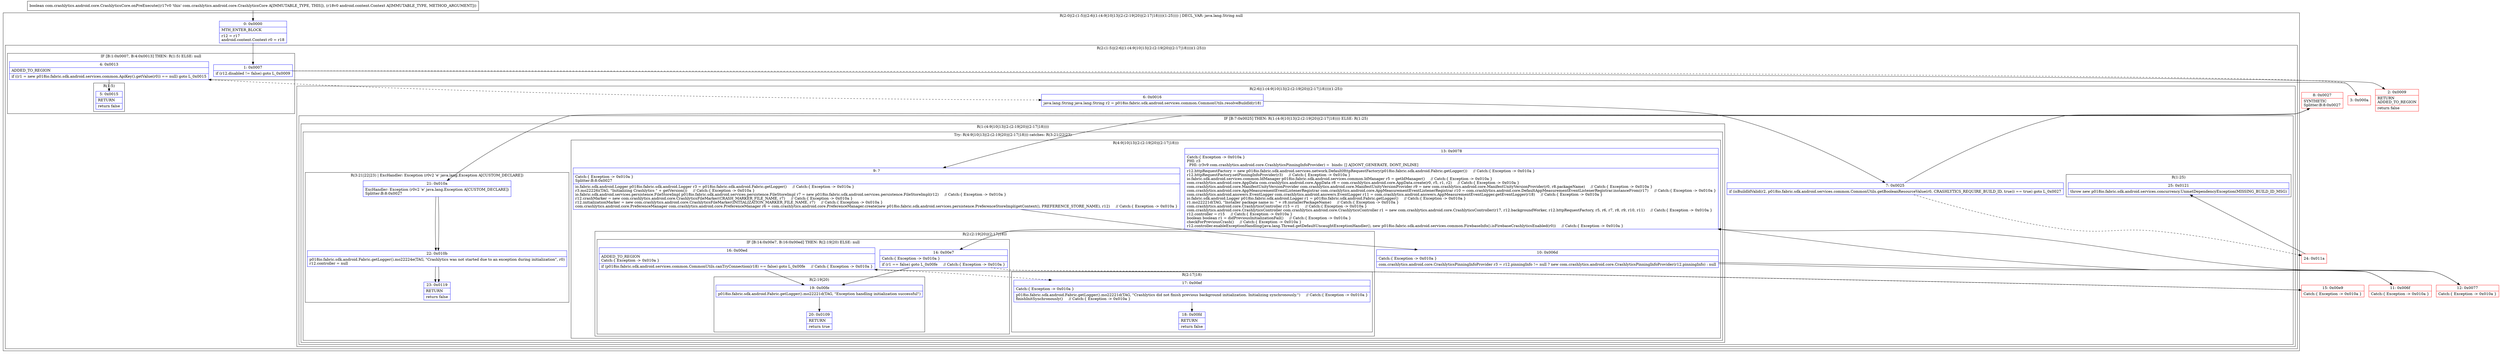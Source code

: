 digraph "CFG forcom.crashlytics.android.core.CrashlyticsCore.onPreExecute(Landroid\/content\/Context;)Z" {
subgraph cluster_Region_999708533 {
label = "R(2:0|(2:(1:5)|(2:6|(1:(4:9|10|13|(2:(2:19|20)|(2:17|18))))(1:25)))) | DECL_VAR: java.lang.String null\l";
node [shape=record,color=blue];
Node_0 [shape=record,label="{0\:\ 0x0000|MTH_ENTER_BLOCK\l|r12 = r17\landroid.content.Context r0 = r18\l}"];
subgraph cluster_Region_586835562 {
label = "R(2:(1:5)|(2:6|(1:(4:9|10|13|(2:(2:19|20)|(2:17|18))))(1:25)))";
node [shape=record,color=blue];
subgraph cluster_IfRegion_696259544 {
label = "IF [B:1:0x0007, B:4:0x0013] THEN: R(1:5) ELSE: null";
node [shape=record,color=blue];
Node_1 [shape=record,label="{1\:\ 0x0007|if (r12.disabled != false) goto L_0x0009\l}"];
Node_4 [shape=record,label="{4\:\ 0x0013|ADDED_TO_REGION\l|if ((r1 = new p018io.fabric.sdk.android.services.common.ApiKey().getValue(r0)) == null) goto L_0x0015\l}"];
subgraph cluster_Region_1585617547 {
label = "R(1:5)";
node [shape=record,color=blue];
Node_5 [shape=record,label="{5\:\ 0x0015|RETURN\l|return false\l}"];
}
}
subgraph cluster_Region_719588741 {
label = "R(2:6|(1:(4:9|10|13|(2:(2:19|20)|(2:17|18))))(1:25))";
node [shape=record,color=blue];
Node_6 [shape=record,label="{6\:\ 0x0016|java.lang.String java.lang.String r2 = p018io.fabric.sdk.android.services.common.CommonUtils.resolveBuildId(r18)\l}"];
subgraph cluster_IfRegion_901023846 {
label = "IF [B:7:0x0025] THEN: R(1:(4:9|10|13|(2:(2:19|20)|(2:17|18)))) ELSE: R(1:25)";
node [shape=record,color=blue];
Node_7 [shape=record,label="{7\:\ 0x0025|if (isBuildIdValid(r2, p018io.fabric.sdk.android.services.common.CommonUtils.getBooleanResourceValue(r0, CRASHLYTICS_REQUIRE_BUILD_ID, true)) == true) goto L_0x0027\l}"];
subgraph cluster_Region_1946187108 {
label = "R(1:(4:9|10|13|(2:(2:19|20)|(2:17|18))))";
node [shape=record,color=blue];
subgraph cluster_TryCatchRegion_161370056 {
label = "Try: R(4:9|10|13|(2:(2:19|20)|(2:17|18))) catches: R(3:21|22|23)";
node [shape=record,color=blue];
subgraph cluster_Region_599841655 {
label = "R(4:9|10|13|(2:(2:19|20)|(2:17|18)))";
node [shape=record,color=blue];
Node_9 [shape=record,label="{9\:\ ?|Catch:\{ Exception \-\> 0x010a \}\lSplitter:B:8:0x0027\l|io.fabric.sdk.android.Logger p018io.fabric.sdk.android.Logger r3 = p018io.fabric.sdk.android.Fabric.getLogger()     \/\/ Catch:\{ Exception \-\> 0x010a \}\lr3.mo22226i(TAG, \"Initializing Crashlytics \" + getVersion())     \/\/ Catch:\{ Exception \-\> 0x010a \}\lio.fabric.sdk.android.services.persistence.FileStoreImpl p018io.fabric.sdk.android.services.persistence.FileStoreImpl r7 = new p018io.fabric.sdk.android.services.persistence.FileStoreImpl(r12)     \/\/ Catch:\{ Exception \-\> 0x010a \}\lr12.crashMarker = new com.crashlytics.android.core.CrashlyticsFileMarker(CRASH_MARKER_FILE_NAME, r7)     \/\/ Catch:\{ Exception \-\> 0x010a \}\lr12.initializationMarker = new com.crashlytics.android.core.CrashlyticsFileMarker(INITIALIZATION_MARKER_FILE_NAME, r7)     \/\/ Catch:\{ Exception \-\> 0x010a \}\lcom.crashlytics.android.core.PreferenceManager com.crashlytics.android.core.PreferenceManager r6 = com.crashlytics.android.core.PreferenceManager.create(new p018io.fabric.sdk.android.services.persistence.PreferenceStoreImpl(getContext(), PREFERENCE_STORE_NAME), r12)     \/\/ Catch:\{ Exception \-\> 0x010a \}\l}"];
Node_10 [shape=record,label="{10\:\ 0x006d|Catch:\{ Exception \-\> 0x010a \}\l|com.crashlytics.android.core.CrashlyticsPinningInfoProvider r3 = r12.pinningInfo != null ? new com.crashlytics.android.core.CrashlyticsPinningInfoProvider(r12.pinningInfo) : null\l}"];
Node_13 [shape=record,label="{13\:\ 0x0078|Catch:\{ Exception \-\> 0x010a \}\lPHI: r3 \l  PHI: (r3v9 com.crashlytics.android.core.CrashlyticsPinningInfoProvider) =  binds: [] A[DONT_GENERATE, DONT_INLINE]\l|r12.httpRequestFactory = new p018io.fabric.sdk.android.services.network.DefaultHttpRequestFactory(p018io.fabric.sdk.android.Fabric.getLogger())     \/\/ Catch:\{ Exception \-\> 0x010a \}\lr12.httpRequestFactory.setPinningInfoProvider(r3)     \/\/ Catch:\{ Exception \-\> 0x010a \}\lio.fabric.sdk.android.services.common.IdManager p018io.fabric.sdk.android.services.common.IdManager r5 = getIdManager()     \/\/ Catch:\{ Exception \-\> 0x010a \}\lcom.crashlytics.android.core.AppData com.crashlytics.android.core.AppData r8 = com.crashlytics.android.core.AppData.create(r0, r5, r1, r2)     \/\/ Catch:\{ Exception \-\> 0x010a \}\lcom.crashlytics.android.core.ManifestUnityVersionProvider com.crashlytics.android.core.ManifestUnityVersionProvider r9 = new com.crashlytics.android.core.ManifestUnityVersionProvider(r0, r8.packageName)     \/\/ Catch:\{ Exception \-\> 0x010a \}\lcom.crashlytics.android.core.AppMeasurementEventListenerRegistrar com.crashlytics.android.core.AppMeasurementEventListenerRegistrar r10 = com.crashlytics.android.core.DefaultAppMeasurementEventListenerRegistrar.instanceFrom(r17)     \/\/ Catch:\{ Exception \-\> 0x010a \}\lcom.crashlytics.android.answers.EventLogger com.crashlytics.android.answers.EventLogger r11 = com.crashlytics.android.answers.AppMeasurementEventLogger.getEventLogger(r18)     \/\/ Catch:\{ Exception \-\> 0x010a \}\lio.fabric.sdk.android.Logger p018io.fabric.sdk.android.Logger r1 = p018io.fabric.sdk.android.Fabric.getLogger()     \/\/ Catch:\{ Exception \-\> 0x010a \}\lr1.mo22221d(TAG, \"Installer package name is: \" + r8.installerPackageName)     \/\/ Catch:\{ Exception \-\> 0x010a \}\lcom.crashlytics.android.core.CrashlyticsController r15 = r1     \/\/ Catch:\{ Exception \-\> 0x010a \}\lcom.crashlytics.android.core.CrashlyticsController com.crashlytics.android.core.CrashlyticsController r1 = new com.crashlytics.android.core.CrashlyticsController(r17, r12.backgroundWorker, r12.httpRequestFactory, r5, r6, r7, r8, r9, r10, r11)     \/\/ Catch:\{ Exception \-\> 0x010a \}\lr12.controller = r15     \/\/ Catch:\{ Exception \-\> 0x010a \}\lboolean boolean r1 = didPreviousInitializationFail()     \/\/ Catch:\{ Exception \-\> 0x010a \}\lcheckForPreviousCrash()     \/\/ Catch:\{ Exception \-\> 0x010a \}\lr12.controller.enableExceptionHandling(java.lang.Thread.getDefaultUncaughtExceptionHandler(), new p018io.fabric.sdk.android.services.common.FirebaseInfo().isFirebaseCrashlyticsEnabled(r0))     \/\/ Catch:\{ Exception \-\> 0x010a \}\l}"];
subgraph cluster_Region_2024186279 {
label = "R(2:(2:19|20)|(2:17|18))";
node [shape=record,color=blue];
subgraph cluster_IfRegion_55821778 {
label = "IF [B:14:0x00e7, B:16:0x00ed] THEN: R(2:19|20) ELSE: null";
node [shape=record,color=blue];
Node_14 [shape=record,label="{14\:\ 0x00e7|Catch:\{ Exception \-\> 0x010a \}\l|if (r1 == false) goto L_0x00fe     \/\/ Catch:\{ Exception \-\> 0x010a \}\l}"];
Node_16 [shape=record,label="{16\:\ 0x00ed|ADDED_TO_REGION\lCatch:\{ Exception \-\> 0x010a \}\l|if (p018io.fabric.sdk.android.services.common.CommonUtils.canTryConnection(r18) == false) goto L_0x00fe     \/\/ Catch:\{ Exception \-\> 0x010a \}\l}"];
subgraph cluster_Region_851065594 {
label = "R(2:19|20)";
node [shape=record,color=blue];
Node_19 [shape=record,label="{19\:\ 0x00fe|p018io.fabric.sdk.android.Fabric.getLogger().mo22221d(TAG, \"Exception handling initialization successful\")\l}"];
Node_20 [shape=record,label="{20\:\ 0x0109|RETURN\l|return true\l}"];
}
}
subgraph cluster_Region_1172751004 {
label = "R(2:17|18)";
node [shape=record,color=blue];
Node_17 [shape=record,label="{17\:\ 0x00ef|Catch:\{ Exception \-\> 0x010a \}\l|p018io.fabric.sdk.android.Fabric.getLogger().mo22221d(TAG, \"Crashlytics did not finish previous background initialization. Initializing synchronously.\")     \/\/ Catch:\{ Exception \-\> 0x010a \}\lfinishInitSynchronously()     \/\/ Catch:\{ Exception \-\> 0x010a \}\l}"];
Node_18 [shape=record,label="{18\:\ 0x00fd|RETURN\l|return false\l}"];
}
}
}
subgraph cluster_Region_1048393191 {
label = "R(3:21|22|23) | ExcHandler: Exception (r0v2 'e' java.lang.Exception A[CUSTOM_DECLARE])\l";
node [shape=record,color=blue];
Node_21 [shape=record,label="{21\:\ 0x010a|ExcHandler: Exception (r0v2 'e' java.lang.Exception A[CUSTOM_DECLARE])\lSplitter:B:8:0x0027\l}"];
Node_22 [shape=record,label="{22\:\ 0x010b|p018io.fabric.sdk.android.Fabric.getLogger().mo22224e(TAG, \"Crashlytics was not started due to an exception during initialization\", r0)\lr12.controller = null\l}"];
Node_23 [shape=record,label="{23\:\ 0x0119|RETURN\l|return false\l}"];
}
}
}
subgraph cluster_Region_1939542038 {
label = "R(1:25)";
node [shape=record,color=blue];
Node_25 [shape=record,label="{25\:\ 0x0121|throw new p018io.fabric.sdk.android.services.concurrency.UnmetDependencyException(MISSING_BUILD_ID_MSG)\l}"];
}
}
}
}
}
subgraph cluster_Region_1048393191 {
label = "R(3:21|22|23) | ExcHandler: Exception (r0v2 'e' java.lang.Exception A[CUSTOM_DECLARE])\l";
node [shape=record,color=blue];
Node_21 [shape=record,label="{21\:\ 0x010a|ExcHandler: Exception (r0v2 'e' java.lang.Exception A[CUSTOM_DECLARE])\lSplitter:B:8:0x0027\l}"];
Node_22 [shape=record,label="{22\:\ 0x010b|p018io.fabric.sdk.android.Fabric.getLogger().mo22224e(TAG, \"Crashlytics was not started due to an exception during initialization\", r0)\lr12.controller = null\l}"];
Node_23 [shape=record,label="{23\:\ 0x0119|RETURN\l|return false\l}"];
}
Node_2 [shape=record,color=red,label="{2\:\ 0x0009|RETURN\lADDED_TO_REGION\l|return false\l}"];
Node_3 [shape=record,color=red,label="{3\:\ 0x000a}"];
Node_8 [shape=record,color=red,label="{8\:\ 0x0027|SYNTHETIC\lSplitter:B:8:0x0027\l}"];
Node_11 [shape=record,color=red,label="{11\:\ 0x006f|Catch:\{ Exception \-\> 0x010a \}\l}"];
Node_12 [shape=record,color=red,label="{12\:\ 0x0077|Catch:\{ Exception \-\> 0x010a \}\l}"];
Node_15 [shape=record,color=red,label="{15\:\ 0x00e9|Catch:\{ Exception \-\> 0x010a \}\l}"];
Node_24 [shape=record,color=red,label="{24\:\ 0x011a}"];
MethodNode[shape=record,label="{boolean com.crashlytics.android.core.CrashlyticsCore.onPreExecute((r17v0 'this' com.crashlytics.android.core.CrashlyticsCore A[IMMUTABLE_TYPE, THIS]), (r18v0 android.content.Context A[IMMUTABLE_TYPE, METHOD_ARGUMENT])) }"];
MethodNode -> Node_0;
Node_0 -> Node_1;
Node_1 -> Node_2;
Node_1 -> Node_3[style=dashed];
Node_4 -> Node_5;
Node_4 -> Node_6[style=dashed];
Node_6 -> Node_7;
Node_7 -> Node_8;
Node_7 -> Node_24[style=dashed];
Node_9 -> Node_10;
Node_10 -> Node_11;
Node_10 -> Node_12;
Node_13 -> Node_14;
Node_14 -> Node_15[style=dashed];
Node_14 -> Node_19;
Node_16 -> Node_17[style=dashed];
Node_16 -> Node_19;
Node_19 -> Node_20;
Node_17 -> Node_18;
Node_21 -> Node_22;
Node_22 -> Node_23;
Node_21 -> Node_22;
Node_22 -> Node_23;
Node_3 -> Node_4;
Node_8 -> Node_9;
Node_8 -> Node_21;
Node_11 -> Node_13;
Node_12 -> Node_13;
Node_15 -> Node_16;
Node_24 -> Node_25;
}

